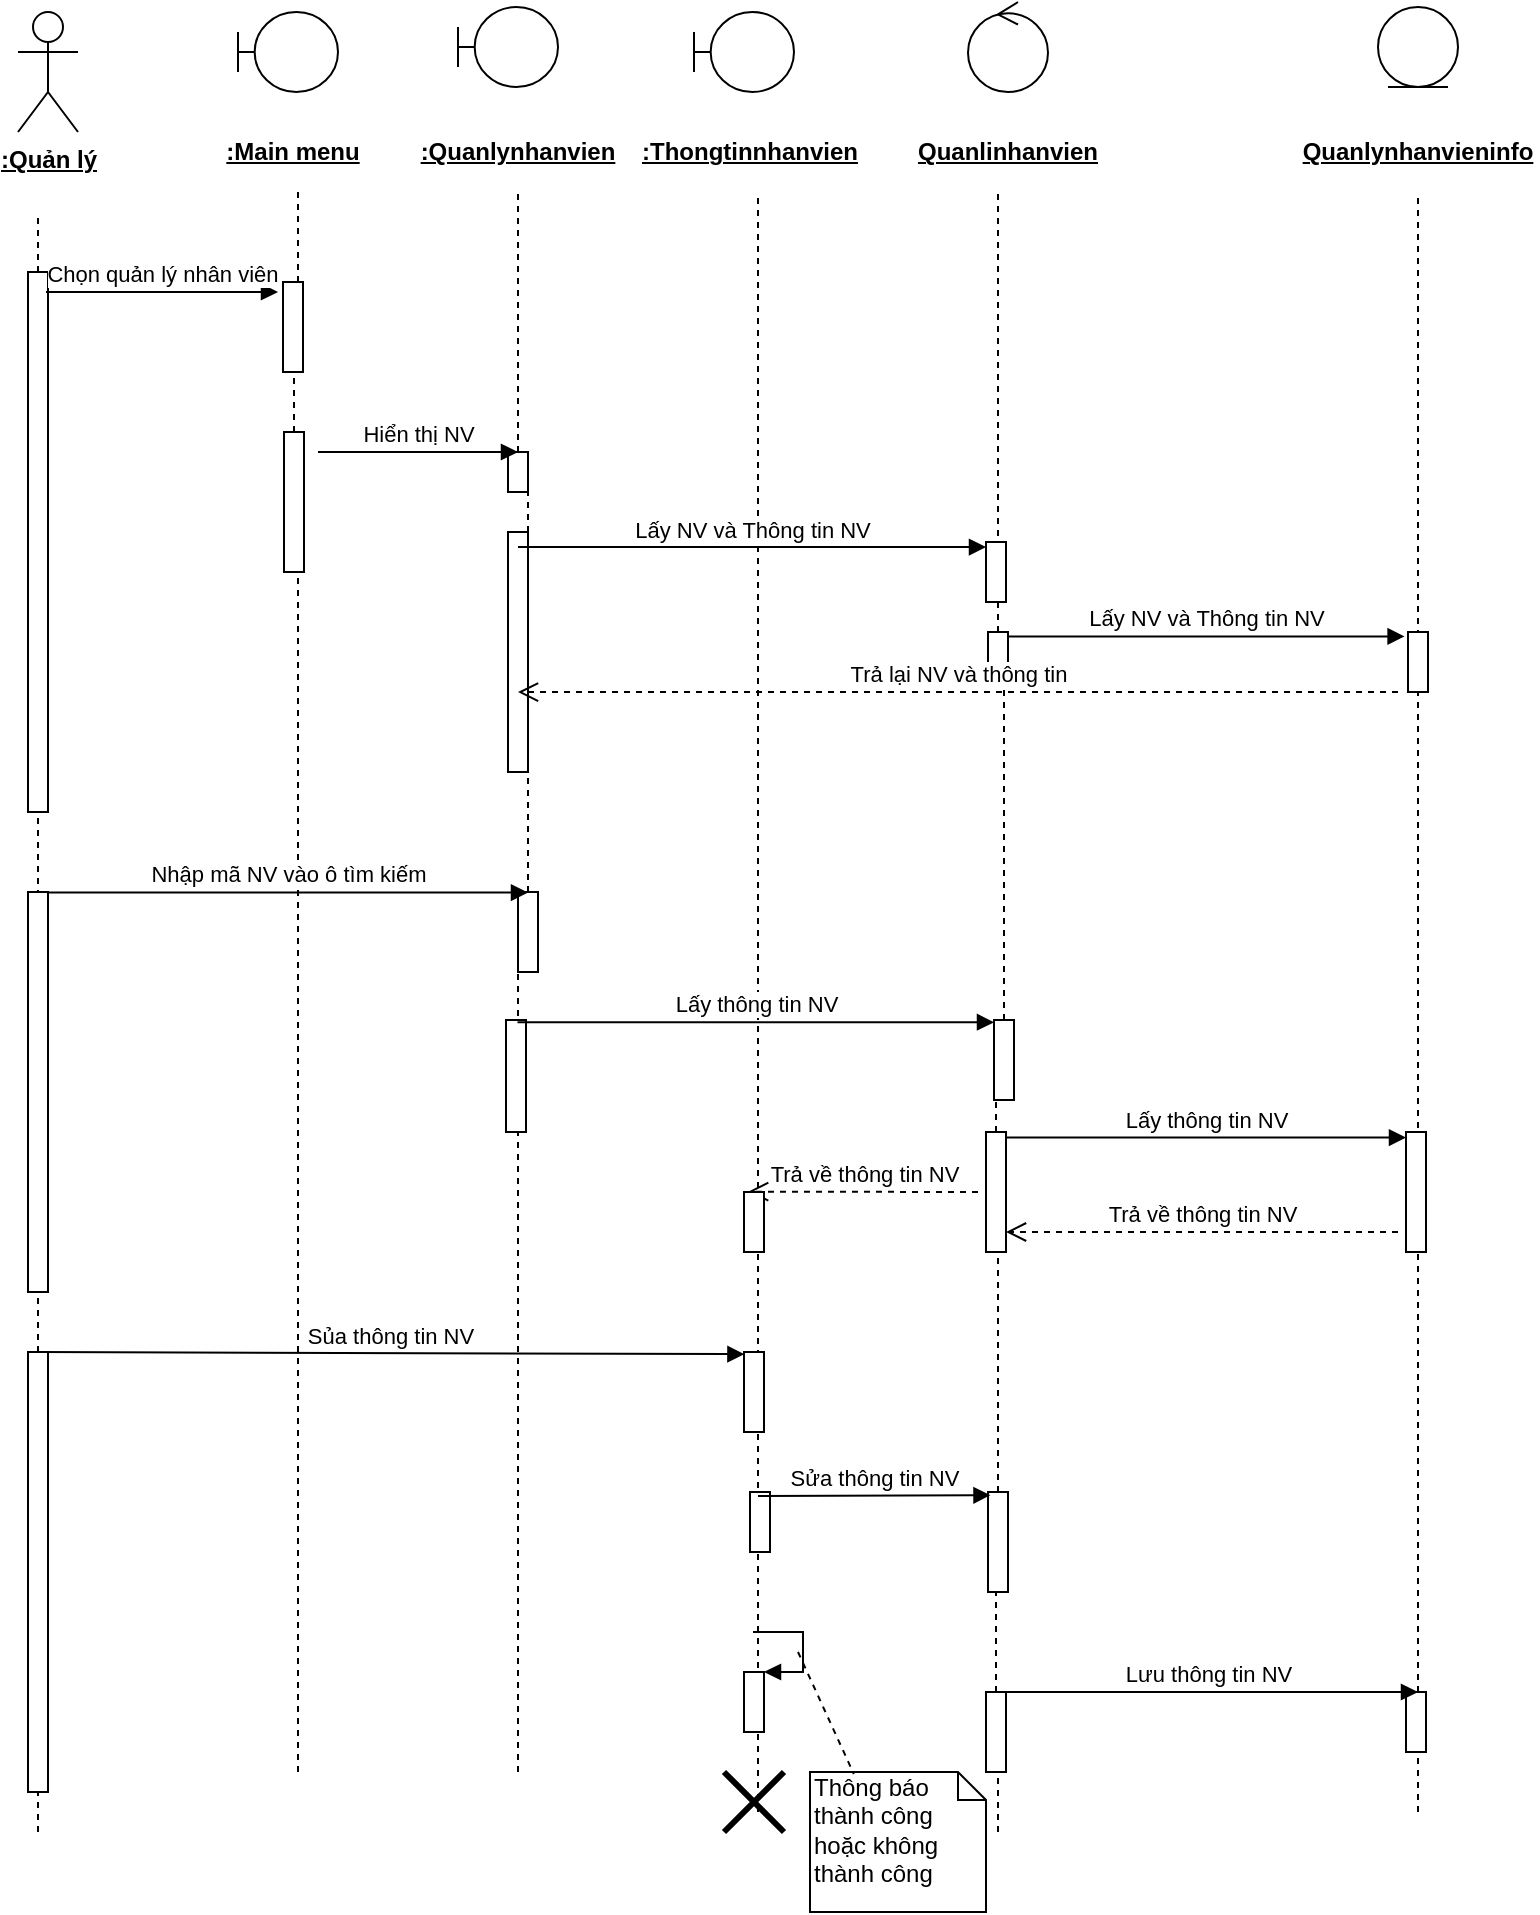 <mxfile version="10.6.0" type="device"><diagram id="jUzZV2ZqA8PxeUovaiHv" name="Page-1"><mxGraphModel dx="932" dy="529" grid="1" gridSize="10" guides="1" tooltips="1" connect="1" arrows="1" fold="1" page="1" pageScale="1" pageWidth="827" pageHeight="1169" math="0" shadow="0"><root><mxCell id="0"/><mxCell id="1" parent="0"/><mxCell id="4dAqf7kda9Vc1Sv_Xquy-1" value="&lt;b&gt;&lt;u&gt;:Quản lý&lt;/u&gt;&lt;/b&gt;" style="shape=umlActor;verticalLabelPosition=bottom;labelBackgroundColor=#ffffff;verticalAlign=top;html=1;outlineConnect=0;" vertex="1" parent="1"><mxGeometry x="50" y="80" width="30" height="60" as="geometry"/></mxCell><mxCell id="4dAqf7kda9Vc1Sv_Xquy-4" value="" style="shape=umlBoundary;whiteSpace=wrap;html=1;" vertex="1" parent="1"><mxGeometry x="160" y="80" width="50" height="40" as="geometry"/></mxCell><mxCell id="4dAqf7kda9Vc1Sv_Xquy-6" value="" style="shape=umlBoundary;whiteSpace=wrap;html=1;" vertex="1" parent="1"><mxGeometry x="270" y="77.5" width="50" height="40" as="geometry"/></mxCell><mxCell id="4dAqf7kda9Vc1Sv_Xquy-7" value="" style="shape=umlBoundary;whiteSpace=wrap;html=1;" vertex="1" parent="1"><mxGeometry x="388" y="80" width="50" height="40" as="geometry"/></mxCell><mxCell id="4dAqf7kda9Vc1Sv_Xquy-8" value="" style="ellipse;shape=umlEntity;whiteSpace=wrap;html=1;" vertex="1" parent="1"><mxGeometry x="730" y="77.5" width="40" height="40" as="geometry"/></mxCell><mxCell id="4dAqf7kda9Vc1Sv_Xquy-9" value="" style="ellipse;shape=umlControl;whiteSpace=wrap;html=1;" vertex="1" parent="1"><mxGeometry x="525" y="75" width="40" height="45" as="geometry"/></mxCell><mxCell id="4dAqf7kda9Vc1Sv_Xquy-10" value="&lt;b&gt;&lt;u&gt;:Main menu&lt;/u&gt;&lt;/b&gt;" style="text;html=1;strokeColor=none;fillColor=none;align=center;verticalAlign=middle;whiteSpace=wrap;rounded=0;" vertex="1" parent="1"><mxGeometry x="145" y="140" width="85" height="20" as="geometry"/></mxCell><mxCell id="4dAqf7kda9Vc1Sv_Xquy-11" value="&lt;b&gt;&lt;u&gt;:Quanlynhanvien&lt;/u&gt;&lt;/b&gt;" style="text;html=1;strokeColor=none;fillColor=none;align=center;verticalAlign=middle;whiteSpace=wrap;rounded=0;" vertex="1" parent="1"><mxGeometry x="240" y="140" width="120" height="20" as="geometry"/></mxCell><mxCell id="4dAqf7kda9Vc1Sv_Xquy-12" value="&lt;b&gt;&lt;u&gt;:Thongtinnhanvien&lt;/u&gt;&lt;/b&gt;" style="text;html=1;strokeColor=none;fillColor=none;align=center;verticalAlign=middle;whiteSpace=wrap;rounded=0;" vertex="1" parent="1"><mxGeometry x="360" y="140" width="112" height="20" as="geometry"/></mxCell><mxCell id="4dAqf7kda9Vc1Sv_Xquy-13" value="&lt;b&gt;&lt;u&gt;Quanlinhanvien&lt;/u&gt;&lt;/b&gt;" style="text;html=1;strokeColor=none;fillColor=none;align=center;verticalAlign=middle;whiteSpace=wrap;rounded=0;" vertex="1" parent="1"><mxGeometry x="490" y="140" width="110" height="20" as="geometry"/></mxCell><mxCell id="4dAqf7kda9Vc1Sv_Xquy-14" value="&lt;b&gt;&lt;u&gt;Quanlynhanvieninfo&lt;/u&gt;&lt;/b&gt;" style="text;html=1;strokeColor=none;fillColor=none;align=center;verticalAlign=middle;whiteSpace=wrap;rounded=0;" vertex="1" parent="1"><mxGeometry x="690" y="140" width="120" height="20" as="geometry"/></mxCell><mxCell id="4dAqf7kda9Vc1Sv_Xquy-17" value="" style="endArrow=none;dashed=1;html=1;" edge="1" parent="1" source="4dAqf7kda9Vc1Sv_Xquy-23"><mxGeometry width="50" height="50" relative="1" as="geometry"><mxPoint x="60" y="931.176" as="sourcePoint"/><mxPoint x="60" y="180" as="targetPoint"/></mxGeometry></mxCell><mxCell id="4dAqf7kda9Vc1Sv_Xquy-18" value="" style="endArrow=none;dashed=1;html=1;" edge="1" parent="1" source="4dAqf7kda9Vc1Sv_Xquy-25"><mxGeometry width="50" height="50" relative="1" as="geometry"><mxPoint x="190" y="920" as="sourcePoint"/><mxPoint x="190" y="170" as="targetPoint"/></mxGeometry></mxCell><mxCell id="4dAqf7kda9Vc1Sv_Xquy-19" value="" style="endArrow=none;dashed=1;html=1;" edge="1" parent="1" source="4dAqf7kda9Vc1Sv_Xquy-36"><mxGeometry width="50" height="50" relative="1" as="geometry"><mxPoint x="300" y="933.529" as="sourcePoint"/><mxPoint x="300" y="170" as="targetPoint"/></mxGeometry></mxCell><mxCell id="4dAqf7kda9Vc1Sv_Xquy-20" value="" style="endArrow=none;dashed=1;html=1;" edge="1" parent="1"><mxGeometry width="50" height="50" relative="1" as="geometry"><mxPoint x="420" y="980" as="sourcePoint"/><mxPoint x="420" y="170" as="targetPoint"/></mxGeometry></mxCell><mxCell id="4dAqf7kda9Vc1Sv_Xquy-21" value="" style="endArrow=none;dashed=1;html=1;" edge="1" parent="1" source="4dAqf7kda9Vc1Sv_Xquy-44"><mxGeometry width="50" height="50" relative="1" as="geometry"><mxPoint x="540" y="922.353" as="sourcePoint"/><mxPoint x="540" y="170" as="targetPoint"/></mxGeometry></mxCell><mxCell id="4dAqf7kda9Vc1Sv_Xquy-22" value="" style="endArrow=none;dashed=1;html=1;" edge="1" parent="1" source="4dAqf7kda9Vc1Sv_Xquy-92"><mxGeometry width="50" height="50" relative="1" as="geometry"><mxPoint x="750" y="980" as="sourcePoint"/><mxPoint x="750" y="170" as="targetPoint"/></mxGeometry></mxCell><mxCell id="4dAqf7kda9Vc1Sv_Xquy-23" value="" style="html=1;points=[];perimeter=orthogonalPerimeter;" vertex="1" parent="1"><mxGeometry x="55" y="210" width="10" height="270" as="geometry"/></mxCell><mxCell id="4dAqf7kda9Vc1Sv_Xquy-24" value="" style="endArrow=none;dashed=1;html=1;" edge="1" parent="1" source="4dAqf7kda9Vc1Sv_Xquy-65" target="4dAqf7kda9Vc1Sv_Xquy-23"><mxGeometry width="50" height="50" relative="1" as="geometry"><mxPoint x="60" y="931.176" as="sourcePoint"/><mxPoint x="60" y="180" as="targetPoint"/></mxGeometry></mxCell><mxCell id="4dAqf7kda9Vc1Sv_Xquy-25" value="" style="html=1;points=[];perimeter=orthogonalPerimeter;" vertex="1" parent="1"><mxGeometry x="182.5" y="215" width="10" height="45" as="geometry"/></mxCell><mxCell id="4dAqf7kda9Vc1Sv_Xquy-26" value="" style="endArrow=none;dashed=1;html=1;" edge="1" parent="1" source="4dAqf7kda9Vc1Sv_Xquy-34" target="4dAqf7kda9Vc1Sv_Xquy-25"><mxGeometry width="50" height="50" relative="1" as="geometry"><mxPoint x="190" y="920.0" as="sourcePoint"/><mxPoint x="190" y="170" as="targetPoint"/></mxGeometry></mxCell><mxCell id="4dAqf7kda9Vc1Sv_Xquy-29" value="Chọn quản lý nhân viên" style="html=1;verticalAlign=bottom;endArrow=block;entryX=-0.25;entryY=0.111;entryDx=0;entryDy=0;entryPerimeter=0;" edge="1" parent="1" target="4dAqf7kda9Vc1Sv_Xquy-25"><mxGeometry width="80" relative="1" as="geometry"><mxPoint x="64" y="220" as="sourcePoint"/><mxPoint x="170" y="210" as="targetPoint"/><Array as="points"><mxPoint x="120" y="220"/></Array></mxGeometry></mxCell><mxCell id="4dAqf7kda9Vc1Sv_Xquy-34" value="" style="html=1;points=[];perimeter=orthogonalPerimeter;" vertex="1" parent="1"><mxGeometry x="183" y="290" width="10" height="70" as="geometry"/></mxCell><mxCell id="4dAqf7kda9Vc1Sv_Xquy-35" value="" style="endArrow=none;dashed=1;html=1;" edge="1" parent="1" target="4dAqf7kda9Vc1Sv_Xquy-34"><mxGeometry width="50" height="50" relative="1" as="geometry"><mxPoint x="190" y="960" as="sourcePoint"/><mxPoint x="190" y="260" as="targetPoint"/></mxGeometry></mxCell><mxCell id="4dAqf7kda9Vc1Sv_Xquy-36" value="" style="html=1;points=[];perimeter=orthogonalPerimeter;" vertex="1" parent="1"><mxGeometry x="295" y="300" width="10" height="20" as="geometry"/></mxCell><mxCell id="4dAqf7kda9Vc1Sv_Xquy-37" value="" style="endArrow=none;dashed=1;html=1;" edge="1" parent="1" source="4dAqf7kda9Vc1Sv_Xquy-50" target="4dAqf7kda9Vc1Sv_Xquy-36"><mxGeometry width="50" height="50" relative="1" as="geometry"><mxPoint x="300" y="933.529" as="sourcePoint"/><mxPoint x="300" y="170" as="targetPoint"/></mxGeometry></mxCell><mxCell id="4dAqf7kda9Vc1Sv_Xquy-38" value="Hiển thị NV" style="html=1;verticalAlign=bottom;endArrow=block;entryX=0.5;entryY=0;entryDx=0;entryDy=0;entryPerimeter=0;" edge="1" parent="1" target="4dAqf7kda9Vc1Sv_Xquy-36"><mxGeometry width="80" relative="1" as="geometry"><mxPoint x="200" y="300" as="sourcePoint"/><mxPoint x="290" y="300" as="targetPoint"/></mxGeometry></mxCell><mxCell id="4dAqf7kda9Vc1Sv_Xquy-41" value="" style="html=1;points=[];perimeter=orthogonalPerimeter;" vertex="1" parent="1"><mxGeometry x="295" y="340" width="10" height="120" as="geometry"/></mxCell><mxCell id="4dAqf7kda9Vc1Sv_Xquy-42" value="" style="html=1;points=[];perimeter=orthogonalPerimeter;" vertex="1" parent="1"><mxGeometry x="534" y="345" width="10" height="30" as="geometry"/></mxCell><mxCell id="4dAqf7kda9Vc1Sv_Xquy-43" value="Lấy NV và Thông tin NV" style="html=1;verticalAlign=bottom;endArrow=block;exitX=0.5;exitY=0.063;exitDx=0;exitDy=0;exitPerimeter=0;" edge="1" parent="1" source="4dAqf7kda9Vc1Sv_Xquy-41" target="4dAqf7kda9Vc1Sv_Xquy-42"><mxGeometry width="80" relative="1" as="geometry"><mxPoint x="310" y="345" as="sourcePoint"/><mxPoint x="420" y="330" as="targetPoint"/></mxGeometry></mxCell><mxCell id="4dAqf7kda9Vc1Sv_Xquy-44" value="" style="html=1;points=[];perimeter=orthogonalPerimeter;" vertex="1" parent="1"><mxGeometry x="535" y="390" width="10" height="20" as="geometry"/></mxCell><mxCell id="4dAqf7kda9Vc1Sv_Xquy-45" value="" style="endArrow=none;dashed=1;html=1;" edge="1" parent="1" source="4dAqf7kda9Vc1Sv_Xquy-54" target="4dAqf7kda9Vc1Sv_Xquy-44"><mxGeometry width="50" height="50" relative="1" as="geometry"><mxPoint x="540" y="922.353" as="sourcePoint"/><mxPoint x="540" y="170" as="targetPoint"/></mxGeometry></mxCell><mxCell id="4dAqf7kda9Vc1Sv_Xquy-46" value="" style="html=1;points=[];perimeter=orthogonalPerimeter;" vertex="1" parent="1"><mxGeometry x="745" y="390" width="10" height="30" as="geometry"/></mxCell><mxCell id="4dAqf7kda9Vc1Sv_Xquy-47" value="Lấy NV và Thông tin NV" style="html=1;verticalAlign=bottom;endArrow=block;entryX=-0.171;entryY=0.073;entryDx=0;entryDy=0;entryPerimeter=0;" edge="1" parent="1" source="4dAqf7kda9Vc1Sv_Xquy-44" target="4dAqf7kda9Vc1Sv_Xquy-46"><mxGeometry width="80" relative="1" as="geometry"><mxPoint x="580" y="390" as="sourcePoint"/><mxPoint x="660" y="390" as="targetPoint"/></mxGeometry></mxCell><mxCell id="4dAqf7kda9Vc1Sv_Xquy-48" value="Trả lại NV và thông tin" style="html=1;verticalAlign=bottom;endArrow=open;dashed=1;endSize=8;entryX=0.5;entryY=0.667;entryDx=0;entryDy=0;entryPerimeter=0;" edge="1" parent="1" target="4dAqf7kda9Vc1Sv_Xquy-41"><mxGeometry relative="1" as="geometry"><mxPoint x="740" y="420" as="sourcePoint"/><mxPoint x="310" y="420" as="targetPoint"/></mxGeometry></mxCell><mxCell id="4dAqf7kda9Vc1Sv_Xquy-49" value="" style="html=1;points=[];perimeter=orthogonalPerimeter;" vertex="1" parent="1"><mxGeometry x="55" y="520" width="10" height="200" as="geometry"/></mxCell><mxCell id="4dAqf7kda9Vc1Sv_Xquy-50" value="" style="html=1;points=[];perimeter=orthogonalPerimeter;" vertex="1" parent="1"><mxGeometry x="300" y="520" width="10" height="40" as="geometry"/></mxCell><mxCell id="4dAqf7kda9Vc1Sv_Xquy-51" value="" style="endArrow=none;dashed=1;html=1;" edge="1" parent="1" target="4dAqf7kda9Vc1Sv_Xquy-50"><mxGeometry width="50" height="50" relative="1" as="geometry"><mxPoint x="300" y="960" as="sourcePoint"/><mxPoint x="300" y="320" as="targetPoint"/><Array as="points"/></mxGeometry></mxCell><mxCell id="4dAqf7kda9Vc1Sv_Xquy-52" value="Nhập mã NV vào ô tìm kiếm" style="html=1;verticalAlign=bottom;endArrow=block;entryX=0.5;entryY=0.007;entryDx=0;entryDy=0;entryPerimeter=0;" edge="1" parent="1" source="4dAqf7kda9Vc1Sv_Xquy-49" target="4dAqf7kda9Vc1Sv_Xquy-50"><mxGeometry width="80" relative="1" as="geometry"><mxPoint x="120" y="530" as="sourcePoint"/><mxPoint x="200" y="530" as="targetPoint"/></mxGeometry></mxCell><mxCell id="4dAqf7kda9Vc1Sv_Xquy-53" value="" style="html=1;points=[];perimeter=orthogonalPerimeter;" vertex="1" parent="1"><mxGeometry x="294" y="584" width="10" height="56" as="geometry"/></mxCell><mxCell id="4dAqf7kda9Vc1Sv_Xquy-54" value="" style="html=1;points=[];perimeter=orthogonalPerimeter;" vertex="1" parent="1"><mxGeometry x="538" y="584" width="10" height="40" as="geometry"/></mxCell><mxCell id="4dAqf7kda9Vc1Sv_Xquy-55" value="" style="endArrow=none;dashed=1;html=1;" edge="1" parent="1" source="4dAqf7kda9Vc1Sv_Xquy-57" target="4dAqf7kda9Vc1Sv_Xquy-54"><mxGeometry width="50" height="50" relative="1" as="geometry"><mxPoint x="540" y="922.353" as="sourcePoint"/><mxPoint x="540" y="410" as="targetPoint"/></mxGeometry></mxCell><mxCell id="4dAqf7kda9Vc1Sv_Xquy-56" value="Lấy thông tin NV" style="html=1;verticalAlign=bottom;endArrow=block;exitX=0.576;exitY=0.02;exitDx=0;exitDy=0;exitPerimeter=0;" edge="1" parent="1" source="4dAqf7kda9Vc1Sv_Xquy-53" target="4dAqf7kda9Vc1Sv_Xquy-54"><mxGeometry width="80" relative="1" as="geometry"><mxPoint x="350" y="600" as="sourcePoint"/><mxPoint x="430" y="600" as="targetPoint"/></mxGeometry></mxCell><mxCell id="4dAqf7kda9Vc1Sv_Xquy-57" value="" style="html=1;points=[];perimeter=orthogonalPerimeter;" vertex="1" parent="1"><mxGeometry x="534" y="640" width="10" height="60" as="geometry"/></mxCell><mxCell id="4dAqf7kda9Vc1Sv_Xquy-58" value="" style="endArrow=none;dashed=1;html=1;" edge="1" parent="1" source="4dAqf7kda9Vc1Sv_Xquy-70" target="4dAqf7kda9Vc1Sv_Xquy-57"><mxGeometry width="50" height="50" relative="1" as="geometry"><mxPoint x="540" y="922.353" as="sourcePoint"/><mxPoint x="540" y="624" as="targetPoint"/></mxGeometry></mxCell><mxCell id="4dAqf7kda9Vc1Sv_Xquy-59" value="" style="html=1;points=[];perimeter=orthogonalPerimeter;" vertex="1" parent="1"><mxGeometry x="744" y="640" width="10" height="60" as="geometry"/></mxCell><mxCell id="4dAqf7kda9Vc1Sv_Xquy-60" value="Lấy thông tin NV" style="html=1;verticalAlign=bottom;endArrow=block;exitX=1.047;exitY=0.046;exitDx=0;exitDy=0;exitPerimeter=0;" edge="1" parent="1" source="4dAqf7kda9Vc1Sv_Xquy-57" target="4dAqf7kda9Vc1Sv_Xquy-59"><mxGeometry width="80" relative="1" as="geometry"><mxPoint x="570" y="640" as="sourcePoint"/><mxPoint x="740" y="642" as="targetPoint"/></mxGeometry></mxCell><mxCell id="4dAqf7kda9Vc1Sv_Xquy-61" value="Trả về thông tin NV" style="html=1;verticalAlign=bottom;endArrow=open;dashed=1;endSize=8;" edge="1" parent="1" target="4dAqf7kda9Vc1Sv_Xquy-57"><mxGeometry relative="1" as="geometry"><mxPoint x="740" y="690" as="sourcePoint"/><mxPoint x="660" y="690" as="targetPoint"/></mxGeometry></mxCell><mxCell id="4dAqf7kda9Vc1Sv_Xquy-63" value="Trả về thông tin NV" style="html=1;verticalAlign=bottom;endArrow=open;dashed=1;endSize=8;entryX=0.206;entryY=-0.006;entryDx=0;entryDy=0;entryPerimeter=0;" edge="1" parent="1" target="4dAqf7kda9Vc1Sv_Xquy-64"><mxGeometry relative="1" as="geometry"><mxPoint x="530" y="670" as="sourcePoint"/><mxPoint x="430" y="670" as="targetPoint"/></mxGeometry></mxCell><mxCell id="4dAqf7kda9Vc1Sv_Xquy-64" value="" style="html=1;points=[];perimeter=orthogonalPerimeter;" vertex="1" parent="1"><mxGeometry x="413" y="670" width="10" height="30" as="geometry"/></mxCell><mxCell id="4dAqf7kda9Vc1Sv_Xquy-65" value="" style="html=1;points=[];perimeter=orthogonalPerimeter;" vertex="1" parent="1"><mxGeometry x="55" y="750" width="10" height="220" as="geometry"/></mxCell><mxCell id="4dAqf7kda9Vc1Sv_Xquy-66" value="" style="endArrow=none;dashed=1;html=1;" edge="1" parent="1" target="4dAqf7kda9Vc1Sv_Xquy-65"><mxGeometry width="50" height="50" relative="1" as="geometry"><mxPoint x="60" y="990" as="sourcePoint"/><mxPoint x="60" y="480" as="targetPoint"/></mxGeometry></mxCell><mxCell id="4dAqf7kda9Vc1Sv_Xquy-67" value="" style="html=1;points=[];perimeter=orthogonalPerimeter;" vertex="1" parent="1"><mxGeometry x="413" y="750" width="10" height="40" as="geometry"/></mxCell><mxCell id="4dAqf7kda9Vc1Sv_Xquy-68" value="Sủa thông tin NV" style="html=1;verticalAlign=bottom;endArrow=block;entryX=0.021;entryY=0.027;entryDx=0;entryDy=0;entryPerimeter=0;" edge="1" parent="1" target="4dAqf7kda9Vc1Sv_Xquy-67"><mxGeometry width="80" relative="1" as="geometry"><mxPoint x="60" y="750" as="sourcePoint"/><mxPoint x="140" y="750" as="targetPoint"/></mxGeometry></mxCell><mxCell id="4dAqf7kda9Vc1Sv_Xquy-69" value="" style="html=1;points=[];perimeter=orthogonalPerimeter;" vertex="1" parent="1"><mxGeometry x="416" y="820" width="10" height="30" as="geometry"/></mxCell><mxCell id="4dAqf7kda9Vc1Sv_Xquy-70" value="" style="html=1;points=[];perimeter=orthogonalPerimeter;" vertex="1" parent="1"><mxGeometry x="535" y="820" width="10" height="50" as="geometry"/></mxCell><mxCell id="4dAqf7kda9Vc1Sv_Xquy-71" value="" style="endArrow=none;dashed=1;html=1;" edge="1" parent="1" source="4dAqf7kda9Vc1Sv_Xquy-90" target="4dAqf7kda9Vc1Sv_Xquy-70"><mxGeometry width="50" height="50" relative="1" as="geometry"><mxPoint x="540" y="990" as="sourcePoint"/><mxPoint x="540" y="700.0" as="targetPoint"/></mxGeometry></mxCell><mxCell id="4dAqf7kda9Vc1Sv_Xquy-72" value="Sửa thông tin NV" style="html=1;verticalAlign=bottom;endArrow=block;entryX=0.124;entryY=0.032;entryDx=0;entryDy=0;entryPerimeter=0;" edge="1" parent="1" target="4dAqf7kda9Vc1Sv_Xquy-70"><mxGeometry width="80" relative="1" as="geometry"><mxPoint x="420" y="822" as="sourcePoint"/><mxPoint x="530" y="820" as="targetPoint"/></mxGeometry></mxCell><mxCell id="4dAqf7kda9Vc1Sv_Xquy-74" value="" style="endArrow=none;dashed=1;html=1;" edge="1" parent="1"><mxGeometry width="50" height="50" relative="1" as="geometry"><mxPoint x="420" y="934" as="sourcePoint"/><mxPoint x="420" y="925.0" as="targetPoint"/></mxGeometry></mxCell><mxCell id="4dAqf7kda9Vc1Sv_Xquy-79" value="" style="html=1;points=[];perimeter=orthogonalPerimeter;" vertex="1" parent="1"><mxGeometry x="413" y="910" width="10" height="30" as="geometry"/></mxCell><mxCell id="4dAqf7kda9Vc1Sv_Xquy-80" value="" style="edgeStyle=orthogonalEdgeStyle;html=1;align=left;spacingLeft=2;endArrow=block;rounded=0;entryX=1;entryY=0;" edge="1" target="4dAqf7kda9Vc1Sv_Xquy-79" parent="1"><mxGeometry relative="1" as="geometry"><mxPoint x="417.5" y="890" as="sourcePoint"/><Array as="points"><mxPoint x="442.5" y="890"/></Array></mxGeometry></mxCell><mxCell id="4dAqf7kda9Vc1Sv_Xquy-84" value="Thông báo thành công hoặc không thành công" style="shape=note;whiteSpace=wrap;html=1;size=14;verticalAlign=top;align=left;spacingTop=-6;" vertex="1" parent="1"><mxGeometry x="446" y="960" width="88" height="70" as="geometry"/></mxCell><mxCell id="4dAqf7kda9Vc1Sv_Xquy-85" value="" style="endArrow=none;dashed=1;html=1;entryX=0.249;entryY=0.014;entryDx=0;entryDy=0;entryPerimeter=0;" edge="1" parent="1" target="4dAqf7kda9Vc1Sv_Xquy-84"><mxGeometry width="50" height="50" relative="1" as="geometry"><mxPoint x="440" y="900" as="sourcePoint"/><mxPoint x="430" y="970" as="targetPoint"/></mxGeometry></mxCell><mxCell id="4dAqf7kda9Vc1Sv_Xquy-87" value="" style="shape=umlDestroy;whiteSpace=wrap;html=1;strokeWidth=3;" vertex="1" parent="1"><mxGeometry x="403" y="960" width="30" height="30" as="geometry"/></mxCell><mxCell id="4dAqf7kda9Vc1Sv_Xquy-90" value="" style="html=1;points=[];perimeter=orthogonalPerimeter;" vertex="1" parent="1"><mxGeometry x="534" y="920" width="10" height="40" as="geometry"/></mxCell><mxCell id="4dAqf7kda9Vc1Sv_Xquy-91" value="" style="endArrow=none;dashed=1;html=1;" edge="1" parent="1" target="4dAqf7kda9Vc1Sv_Xquy-90"><mxGeometry width="50" height="50" relative="1" as="geometry"><mxPoint x="540" y="990.0" as="sourcePoint"/><mxPoint x="540" y="870.0" as="targetPoint"/></mxGeometry></mxCell><mxCell id="4dAqf7kda9Vc1Sv_Xquy-92" value="" style="html=1;points=[];perimeter=orthogonalPerimeter;" vertex="1" parent="1"><mxGeometry x="744" y="920" width="10" height="30" as="geometry"/></mxCell><mxCell id="4dAqf7kda9Vc1Sv_Xquy-93" value="" style="endArrow=none;dashed=1;html=1;" edge="1" parent="1" target="4dAqf7kda9Vc1Sv_Xquy-92"><mxGeometry width="50" height="50" relative="1" as="geometry"><mxPoint x="750" y="980.0" as="sourcePoint"/><mxPoint x="750" y="170" as="targetPoint"/></mxGeometry></mxCell><mxCell id="4dAqf7kda9Vc1Sv_Xquy-94" value="Lưu thông tin NV" style="html=1;verticalAlign=bottom;endArrow=block;" edge="1" parent="1"><mxGeometry width="80" relative="1" as="geometry"><mxPoint x="540" y="920" as="sourcePoint"/><mxPoint x="750" y="920" as="targetPoint"/></mxGeometry></mxCell></root></mxGraphModel></diagram></mxfile>